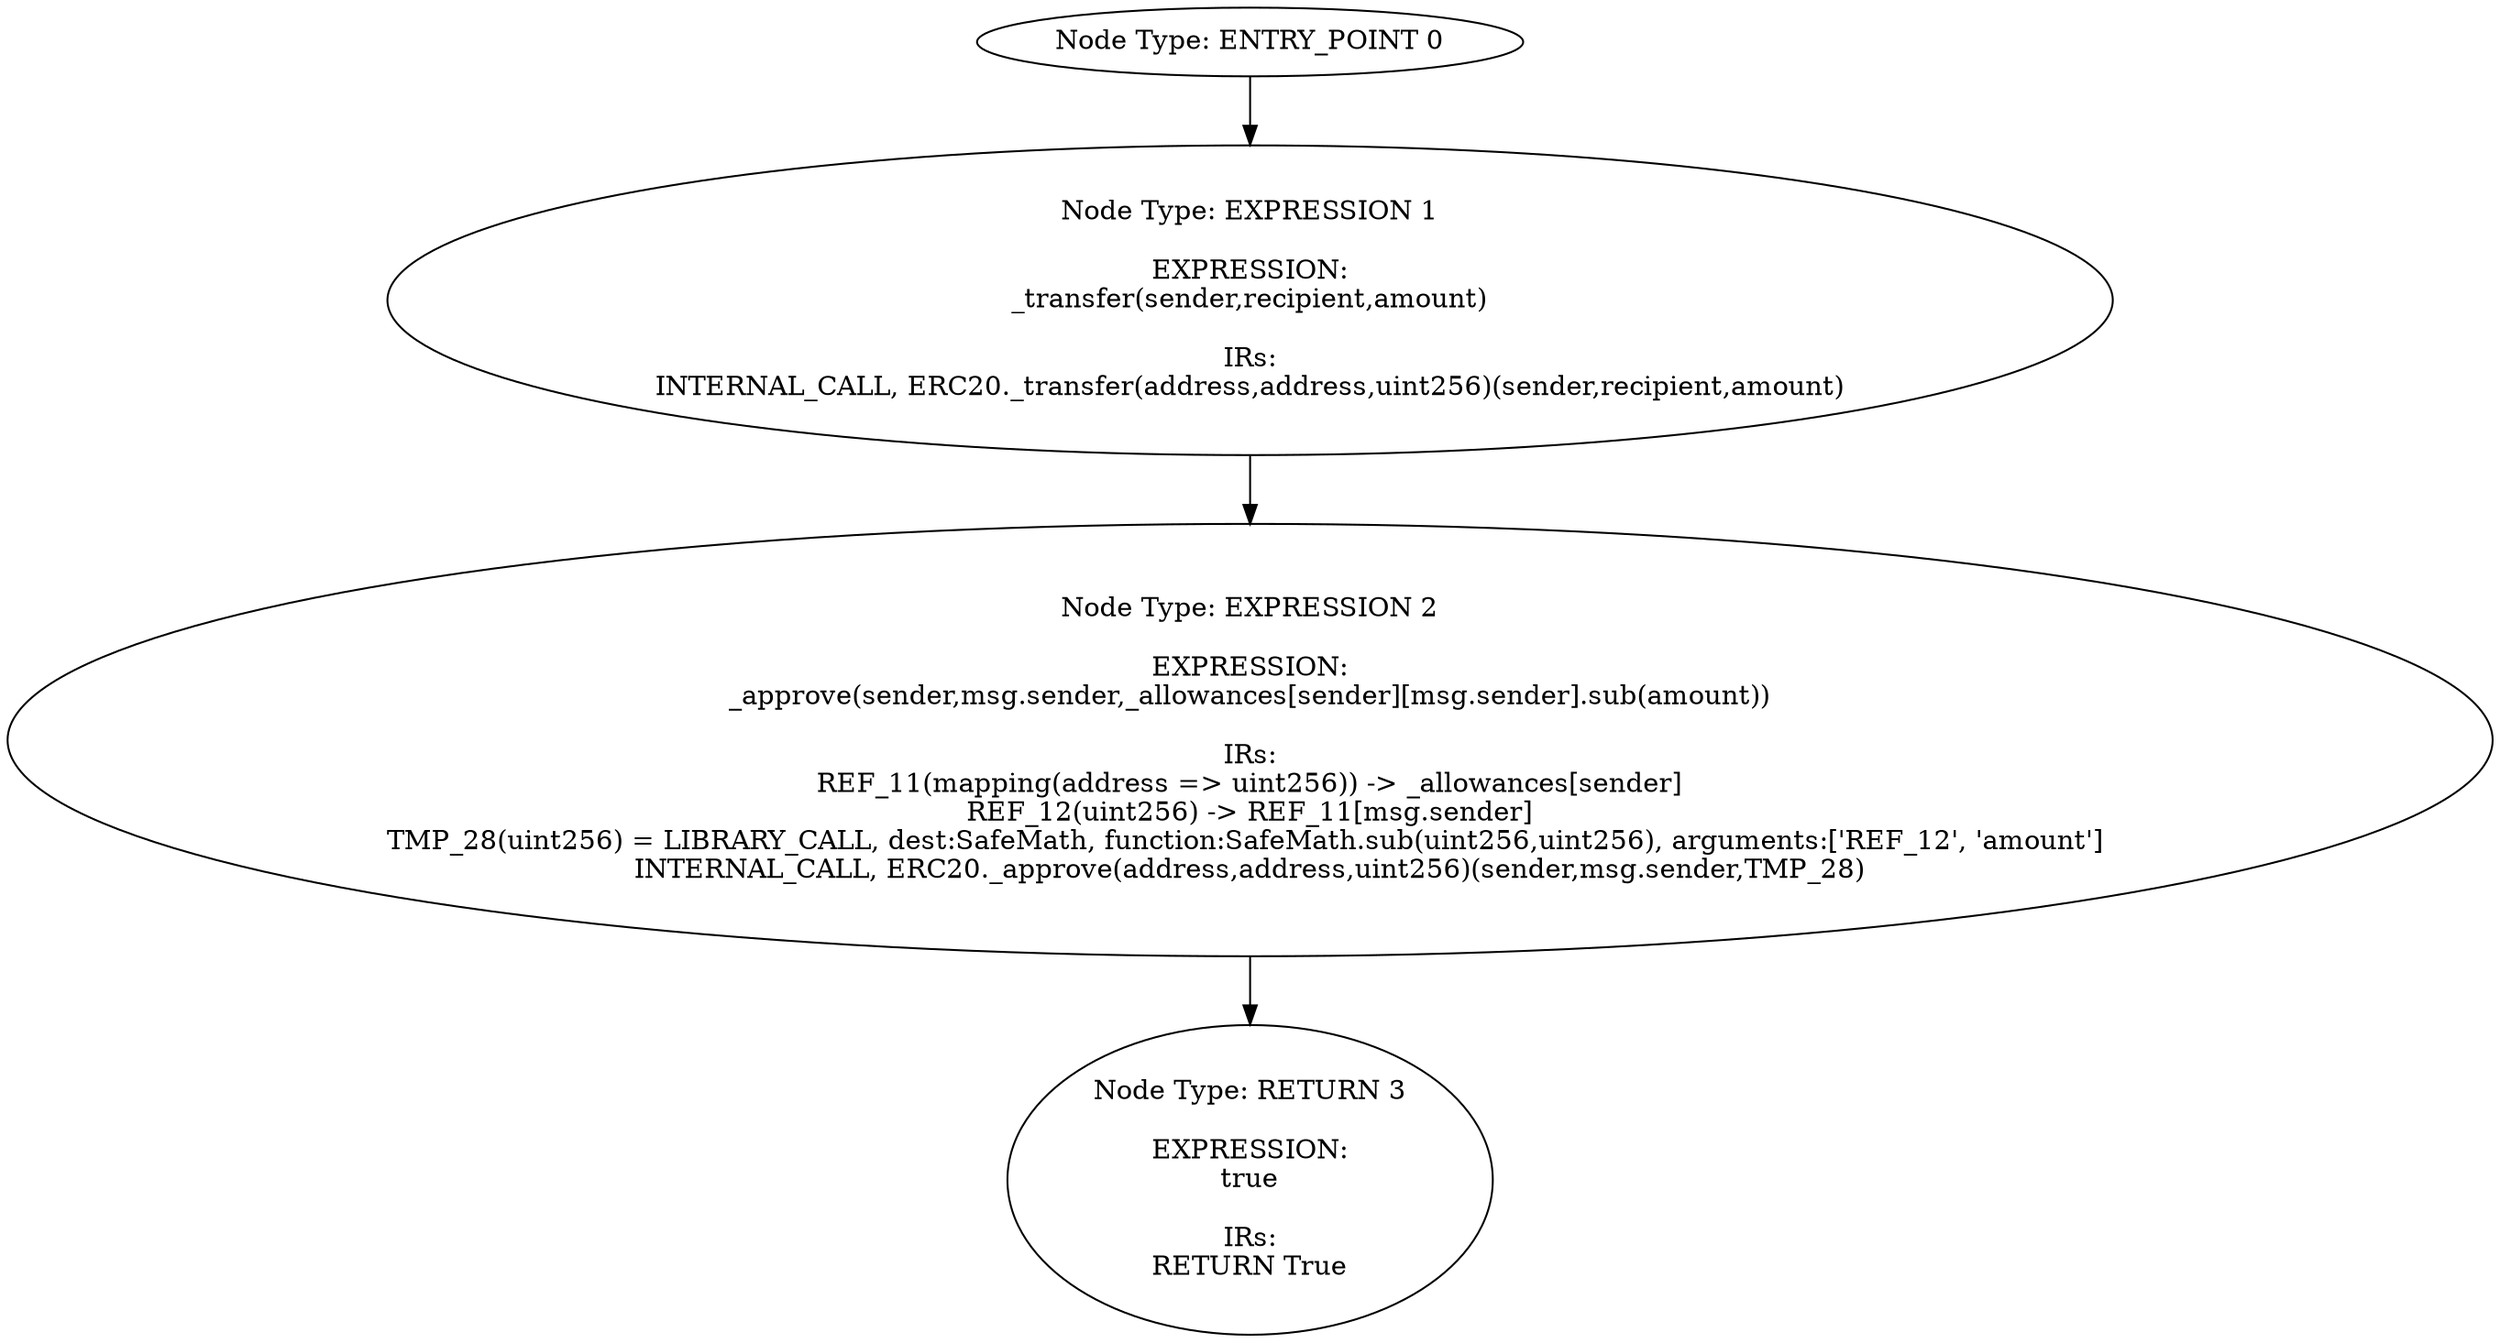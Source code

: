 digraph{
0[label="Node Type: ENTRY_POINT 0
"];
0->1;
1[label="Node Type: EXPRESSION 1

EXPRESSION:
_transfer(sender,recipient,amount)

IRs:
INTERNAL_CALL, ERC20._transfer(address,address,uint256)(sender,recipient,amount)"];
1->2;
2[label="Node Type: EXPRESSION 2

EXPRESSION:
_approve(sender,msg.sender,_allowances[sender][msg.sender].sub(amount))

IRs:
REF_11(mapping(address => uint256)) -> _allowances[sender]
REF_12(uint256) -> REF_11[msg.sender]
TMP_28(uint256) = LIBRARY_CALL, dest:SafeMath, function:SafeMath.sub(uint256,uint256), arguments:['REF_12', 'amount'] 
INTERNAL_CALL, ERC20._approve(address,address,uint256)(sender,msg.sender,TMP_28)"];
2->3;
3[label="Node Type: RETURN 3

EXPRESSION:
true

IRs:
RETURN True"];
}
